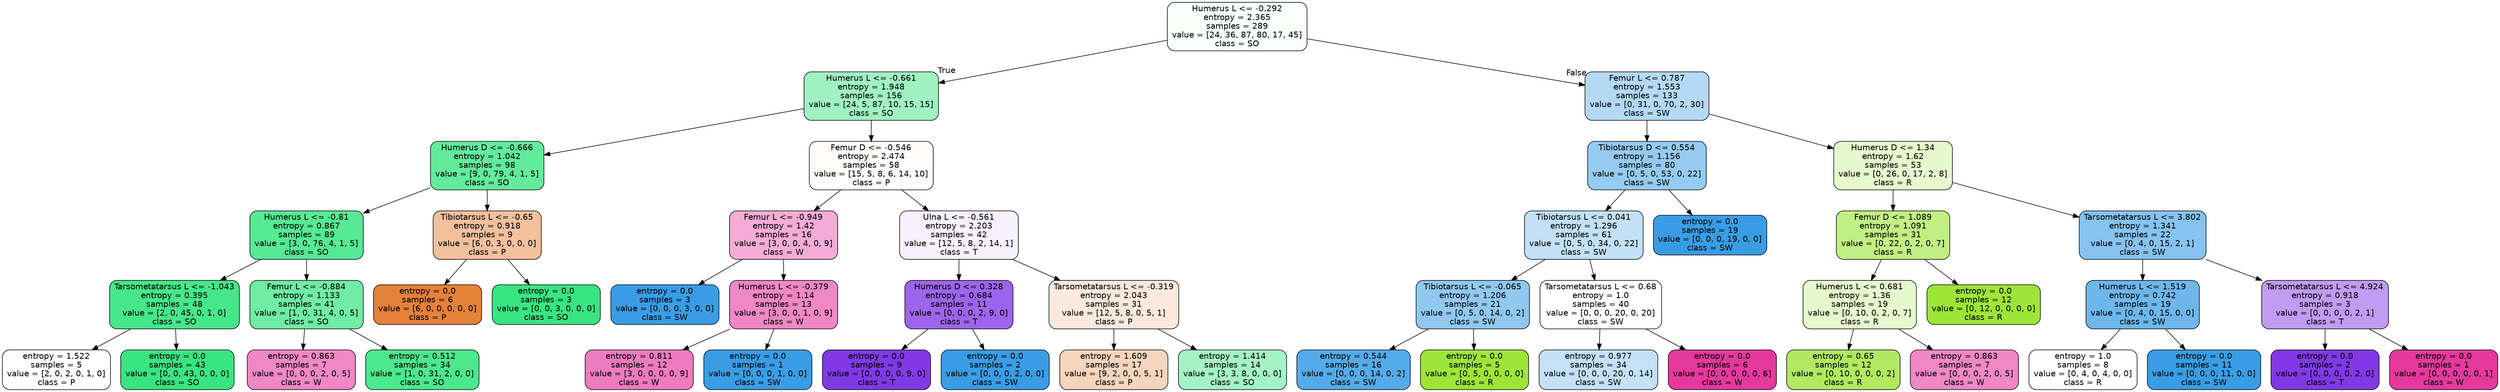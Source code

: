 digraph Tree {
node [shape=box, style="filled, rounded", color="black", fontname=helvetica] ;
edge [fontname=helvetica] ;
0 [label="Humerus L <= -0.292\nentropy = 2.365\nsamples = 289\nvalue = [24, 36, 87, 80, 17, 45]\nclass = SO", fillcolor="#39e58109"] ;
1 [label="Humerus L <= -0.661\nentropy = 1.948\nsamples = 156\nvalue = [24, 5, 87, 10, 15, 15]\nclass = SO", fillcolor="#39e5817a"] ;
0 -> 1 [labeldistance=2.5, labelangle=45, headlabel="True"] ;
2 [label="Humerus D <= -0.666\nentropy = 1.042\nsamples = 98\nvalue = [9, 0, 79, 4, 1, 5]\nclass = SO", fillcolor="#39e581c9"] ;
1 -> 2 ;
3 [label="Humerus L <= -0.81\nentropy = 0.867\nsamples = 89\nvalue = [3, 0, 76, 4, 1, 5]\nclass = SO", fillcolor="#39e581d8"] ;
2 -> 3 ;
4 [label="Tarsometatarsus L <= -1.043\nentropy = 0.395\nsamples = 48\nvalue = [2, 0, 45, 0, 1, 0]\nclass = SO", fillcolor="#39e581ee"] ;
3 -> 4 ;
5 [label="entropy = 1.522\nsamples = 5\nvalue = [2, 0, 2, 0, 1, 0]\nclass = P", fillcolor="#e5813900"] ;
4 -> 5 ;
6 [label="entropy = 0.0\nsamples = 43\nvalue = [0, 0, 43, 0, 0, 0]\nclass = SO", fillcolor="#39e581ff"] ;
4 -> 6 ;
7 [label="Femur L <= -0.884\nentropy = 1.133\nsamples = 41\nvalue = [1, 0, 31, 4, 0, 5]\nclass = SO", fillcolor="#39e581b8"] ;
3 -> 7 ;
8 [label="entropy = 0.863\nsamples = 7\nvalue = [0, 0, 0, 2, 0, 5]\nclass = W", fillcolor="#e5399d99"] ;
7 -> 8 ;
9 [label="entropy = 0.512\nsamples = 34\nvalue = [1, 0, 31, 2, 0, 0]\nclass = SO", fillcolor="#39e581e7"] ;
7 -> 9 ;
10 [label="Tibiotarsus L <= -0.65\nentropy = 0.918\nsamples = 9\nvalue = [6, 0, 3, 0, 0, 0]\nclass = P", fillcolor="#e581397f"] ;
2 -> 10 ;
11 [label="entropy = 0.0\nsamples = 6\nvalue = [6, 0, 0, 0, 0, 0]\nclass = P", fillcolor="#e58139ff"] ;
10 -> 11 ;
12 [label="entropy = 0.0\nsamples = 3\nvalue = [0, 0, 3, 0, 0, 0]\nclass = SO", fillcolor="#39e581ff"] ;
10 -> 12 ;
13 [label="Femur D <= -0.546\nentropy = 2.474\nsamples = 58\nvalue = [15, 5, 8, 6, 14, 10]\nclass = P", fillcolor="#e5813906"] ;
1 -> 13 ;
14 [label="Femur L <= -0.949\nentropy = 1.42\nsamples = 16\nvalue = [3, 0, 0, 4, 0, 9]\nclass = W", fillcolor="#e5399d6a"] ;
13 -> 14 ;
15 [label="entropy = 0.0\nsamples = 3\nvalue = [0, 0, 0, 3, 0, 0]\nclass = SW", fillcolor="#399de5ff"] ;
14 -> 15 ;
16 [label="Humerus L <= -0.379\nentropy = 1.14\nsamples = 13\nvalue = [3, 0, 0, 1, 0, 9]\nclass = W", fillcolor="#e5399d99"] ;
14 -> 16 ;
17 [label="entropy = 0.811\nsamples = 12\nvalue = [3, 0, 0, 0, 0, 9]\nclass = W", fillcolor="#e5399daa"] ;
16 -> 17 ;
18 [label="entropy = 0.0\nsamples = 1\nvalue = [0, 0, 0, 1, 0, 0]\nclass = SW", fillcolor="#399de5ff"] ;
16 -> 18 ;
19 [label="Ulna L <= -0.561\nentropy = 2.203\nsamples = 42\nvalue = [12, 5, 8, 2, 14, 1]\nclass = T", fillcolor="#8139e511"] ;
13 -> 19 ;
20 [label="Humerus D <= 0.328\nentropy = 0.684\nsamples = 11\nvalue = [0, 0, 0, 2, 9, 0]\nclass = T", fillcolor="#8139e5c6"] ;
19 -> 20 ;
21 [label="entropy = 0.0\nsamples = 9\nvalue = [0, 0, 0, 0, 9, 0]\nclass = T", fillcolor="#8139e5ff"] ;
20 -> 21 ;
22 [label="entropy = 0.0\nsamples = 2\nvalue = [0, 0, 0, 2, 0, 0]\nclass = SW", fillcolor="#399de5ff"] ;
20 -> 22 ;
23 [label="Tarsometatarsus L <= -0.319\nentropy = 2.043\nsamples = 31\nvalue = [12, 5, 8, 0, 5, 1]\nclass = P", fillcolor="#e581392c"] ;
19 -> 23 ;
24 [label="entropy = 1.609\nsamples = 17\nvalue = [9, 2, 0, 0, 5, 1]\nclass = P", fillcolor="#e5813955"] ;
23 -> 24 ;
25 [label="entropy = 1.414\nsamples = 14\nvalue = [3, 3, 8, 0, 0, 0]\nclass = SO", fillcolor="#39e58174"] ;
23 -> 25 ;
26 [label="Femur L <= 0.787\nentropy = 1.553\nsamples = 133\nvalue = [0, 31, 0, 70, 2, 30]\nclass = SW", fillcolor="#399de561"] ;
0 -> 26 [labeldistance=2.5, labelangle=-45, headlabel="False"] ;
27 [label="Tibiotarsus D <= 0.554\nentropy = 1.156\nsamples = 80\nvalue = [0, 5, 0, 53, 0, 22]\nclass = SW", fillcolor="#399de588"] ;
26 -> 27 ;
28 [label="Tibiotarsus L <= 0.041\nentropy = 1.296\nsamples = 61\nvalue = [0, 5, 0, 34, 0, 22]\nclass = SW", fillcolor="#399de54e"] ;
27 -> 28 ;
29 [label="Tibiotarsus L <= -0.065\nentropy = 1.206\nsamples = 21\nvalue = [0, 5, 0, 14, 0, 2]\nclass = SW", fillcolor="#399de58f"] ;
28 -> 29 ;
30 [label="entropy = 0.544\nsamples = 16\nvalue = [0, 0, 0, 14, 0, 2]\nclass = SW", fillcolor="#399de5db"] ;
29 -> 30 ;
31 [label="entropy = 0.0\nsamples = 5\nvalue = [0, 5, 0, 0, 0, 0]\nclass = R", fillcolor="#9de539ff"] ;
29 -> 31 ;
32 [label="Tarsometatarsus L <= 0.68\nentropy = 1.0\nsamples = 40\nvalue = [0, 0, 0, 20, 0, 20]\nclass = SW", fillcolor="#399de500"] ;
28 -> 32 ;
33 [label="entropy = 0.977\nsamples = 34\nvalue = [0, 0, 0, 20, 0, 14]\nclass = SW", fillcolor="#399de54d"] ;
32 -> 33 ;
34 [label="entropy = 0.0\nsamples = 6\nvalue = [0, 0, 0, 0, 0, 6]\nclass = W", fillcolor="#e5399dff"] ;
32 -> 34 ;
35 [label="entropy = 0.0\nsamples = 19\nvalue = [0, 0, 0, 19, 0, 0]\nclass = SW", fillcolor="#399de5ff"] ;
27 -> 35 ;
36 [label="Humerus D <= 1.34\nentropy = 1.62\nsamples = 53\nvalue = [0, 26, 0, 17, 2, 8]\nclass = R", fillcolor="#9de53940"] ;
26 -> 36 ;
37 [label="Femur D <= 1.089\nentropy = 1.091\nsamples = 31\nvalue = [0, 22, 0, 2, 0, 7]\nclass = R", fillcolor="#9de5399f"] ;
36 -> 37 ;
38 [label="Humerus L <= 0.681\nentropy = 1.36\nsamples = 19\nvalue = [0, 10, 0, 2, 0, 7]\nclass = R", fillcolor="#9de53940"] ;
37 -> 38 ;
39 [label="entropy = 0.65\nsamples = 12\nvalue = [0, 10, 0, 0, 0, 2]\nclass = R", fillcolor="#9de539cc"] ;
38 -> 39 ;
40 [label="entropy = 0.863\nsamples = 7\nvalue = [0, 0, 0, 2, 0, 5]\nclass = W", fillcolor="#e5399d99"] ;
38 -> 40 ;
41 [label="entropy = 0.0\nsamples = 12\nvalue = [0, 12, 0, 0, 0, 0]\nclass = R", fillcolor="#9de539ff"] ;
37 -> 41 ;
42 [label="Tarsometatarsus L <= 3.802\nentropy = 1.341\nsamples = 22\nvalue = [0, 4, 0, 15, 2, 1]\nclass = SW", fillcolor="#399de59c"] ;
36 -> 42 ;
43 [label="Humerus L <= 1.519\nentropy = 0.742\nsamples = 19\nvalue = [0, 4, 0, 15, 0, 0]\nclass = SW", fillcolor="#399de5bb"] ;
42 -> 43 ;
44 [label="entropy = 1.0\nsamples = 8\nvalue = [0, 4, 0, 4, 0, 0]\nclass = R", fillcolor="#9de53900"] ;
43 -> 44 ;
45 [label="entropy = 0.0\nsamples = 11\nvalue = [0, 0, 0, 11, 0, 0]\nclass = SW", fillcolor="#399de5ff"] ;
43 -> 45 ;
46 [label="Tarsometatarsus L <= 4.924\nentropy = 0.918\nsamples = 3\nvalue = [0, 0, 0, 0, 2, 1]\nclass = T", fillcolor="#8139e57f"] ;
42 -> 46 ;
47 [label="entropy = 0.0\nsamples = 2\nvalue = [0, 0, 0, 0, 2, 0]\nclass = T", fillcolor="#8139e5ff"] ;
46 -> 47 ;
48 [label="entropy = 0.0\nsamples = 1\nvalue = [0, 0, 0, 0, 0, 1]\nclass = W", fillcolor="#e5399dff"] ;
46 -> 48 ;
}